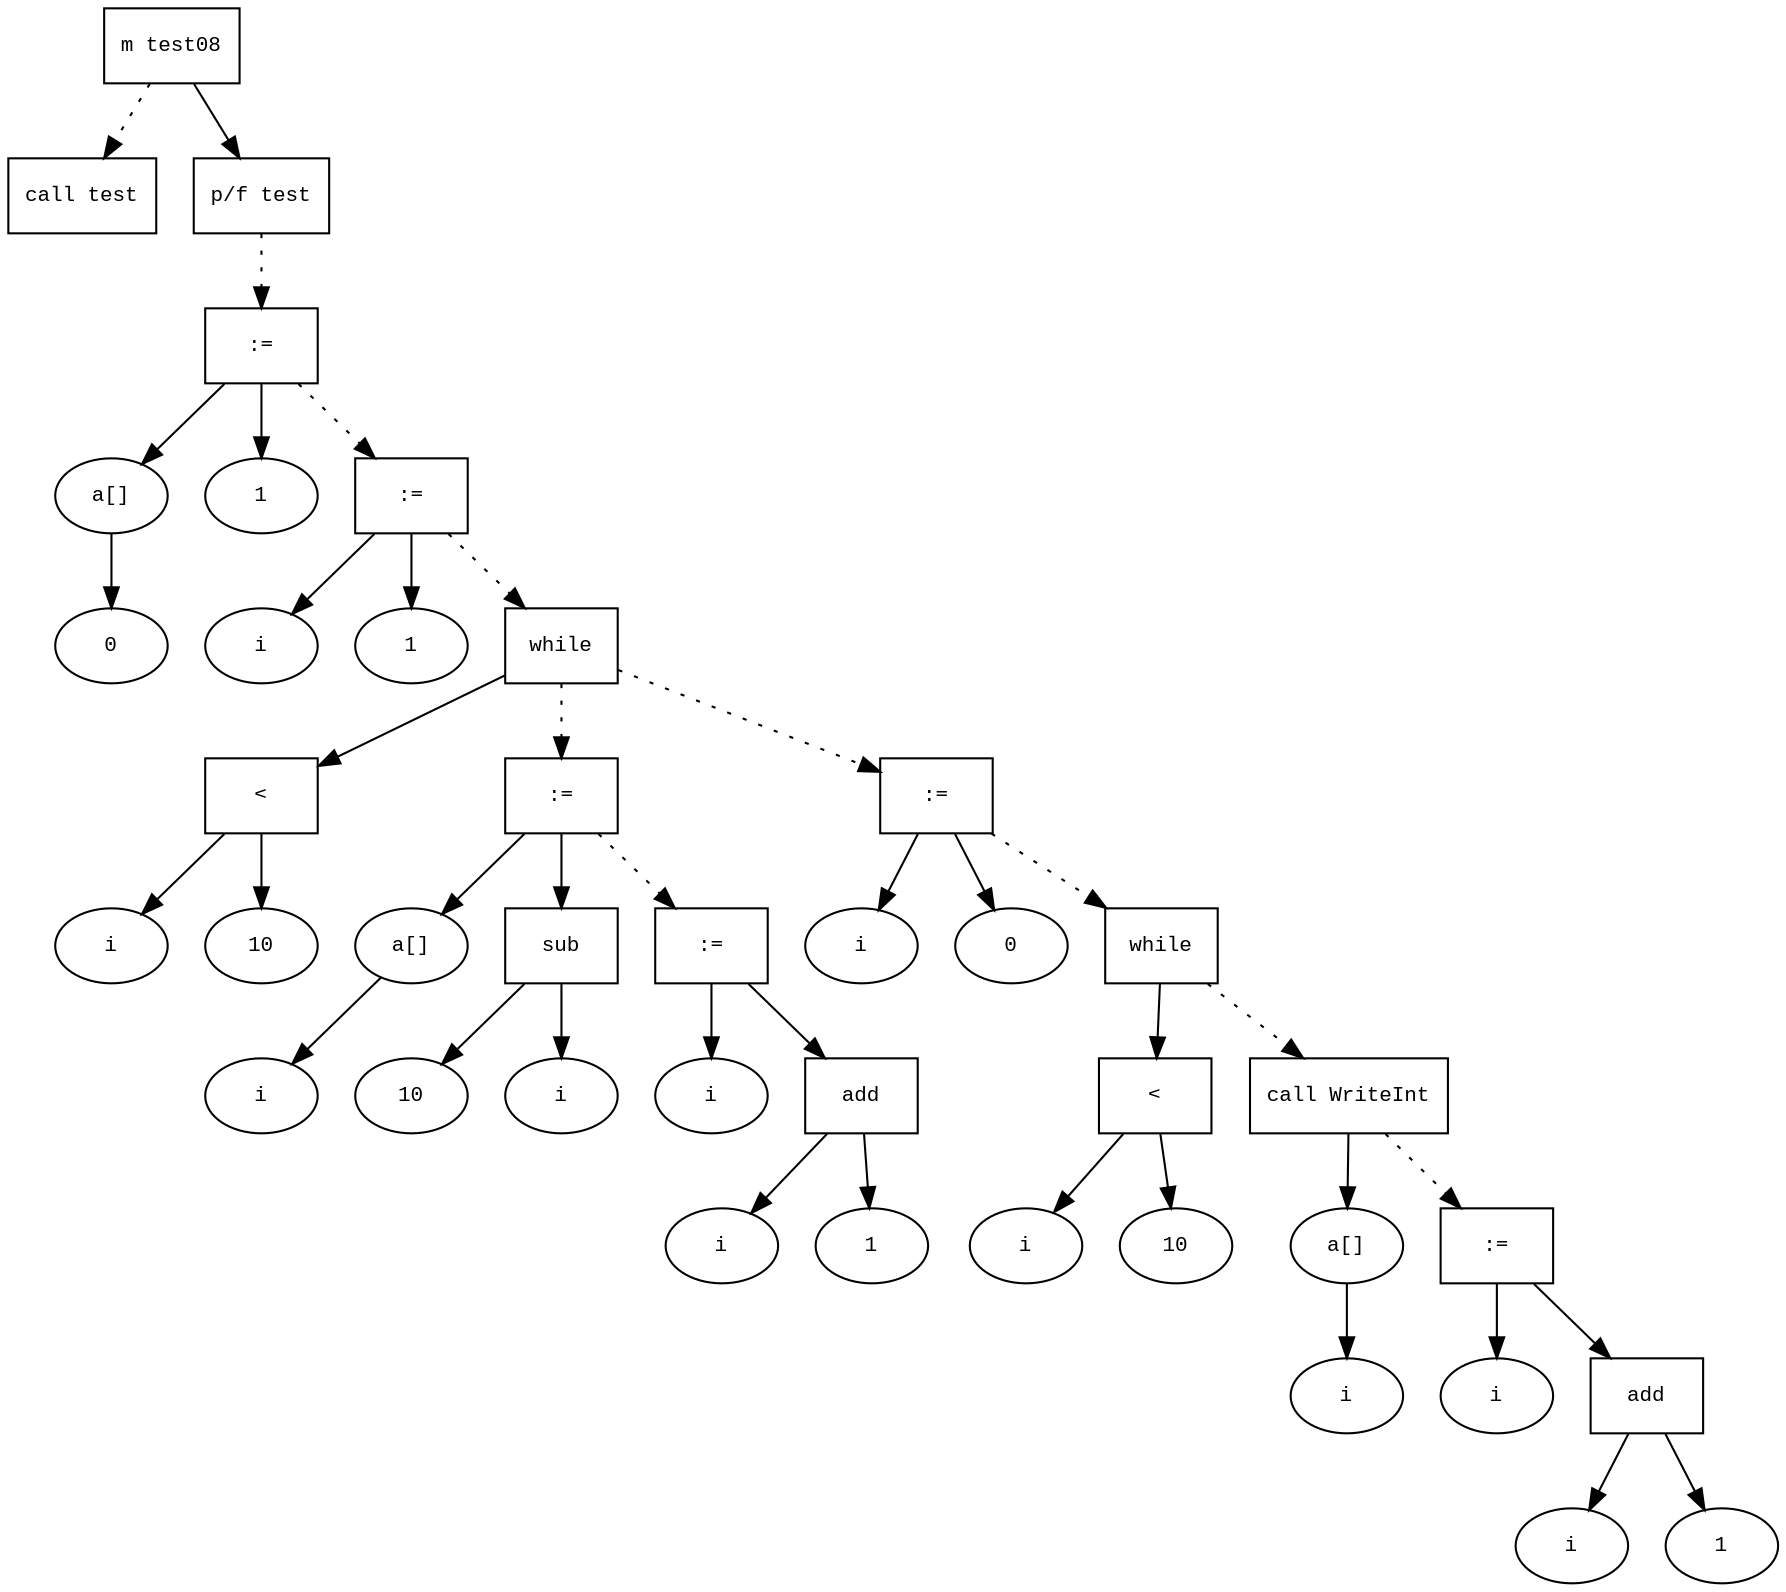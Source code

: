 digraph AST {
  graph [fontname="Times New Roman",fontsize=10];
  node  [fontname="Courier New",fontsize=10];
  edge  [fontname="Times New Roman",fontsize=10];

  node0 [label="m test08",shape=box];
  node43 [label="call test",shape=box];
  node0 -> node43 [style=dotted];
  node1 [label="p/f test",shape=box];
  node8 [label=":=",shape=box];
  node5 [label="a[]",shape=ellipse];
  node6 [label="0",shape=ellipse];
  node5-> node6;
  node8->node5;
  node7 [label="1",shape=ellipse];
  node8->node7;
  node1 -> node8 [style=dotted];
  node11 [label=":=",shape=box];
  node9 [label="i",shape=ellipse];
  node11->node9;
  node10 [label="1",shape=ellipse];
  node11->node10;
  node8 -> node11 [style=dotted];
  node26 [label="while",shape=box];
  node14 [label="<",shape=box];
  node12 [label="i",shape=ellipse];
  node14->node12;
  node13 [label="10",shape=ellipse];
  node14->node13;
  node26->node14;
  node20 [label=":=",shape=box];
  node15 [label="a[]",shape=ellipse];
  node16 [label="i",shape=ellipse];
  node15-> node16;
  node20->node15;
  node19 [label="sub",shape=box];
  node17 [label="10",shape=ellipse];
  node19->node17;
  node18 [label="i",shape=ellipse];
  node19->node18;
  node20->node19;
  node26 -> node20 [style=dotted];
  node25 [label=":=",shape=box];
  node21 [label="i",shape=ellipse];
  node25->node21;
  node24 [label="add",shape=box];
  node22 [label="i",shape=ellipse];
  node24->node22;
  node23 [label="1",shape=ellipse];
  node24->node23;
  node25->node24;
  node20 -> node25 [style=dotted];
  node11 -> node26 [style=dotted];
  node29 [label=":=",shape=box];
  node27 [label="i",shape=ellipse];
  node29->node27;
  node28 [label="0",shape=ellipse];
  node29->node28;
  node26 -> node29 [style=dotted];
  node42 [label="while",shape=box];
  node32 [label="<",shape=box];
  node30 [label="i",shape=ellipse];
  node32->node30;
  node31 [label="10",shape=ellipse];
  node32->node31;
  node42->node32;
  node33 [label="call WriteInt",shape=box];
  node34 [label="a[]",shape=ellipse];
  node35 [label="i",shape=ellipse];
  node34-> node35;
  node33->node34;
  node42 -> node33 [style=dotted];
  node41 [label=":=",shape=box];
  node37 [label="i",shape=ellipse];
  node41->node37;
  node40 [label="add",shape=box];
  node38 [label="i",shape=ellipse];
  node40->node38;
  node39 [label="1",shape=ellipse];
  node40->node39;
  node41->node40;
  node33 -> node41 [style=dotted];
  node29 -> node42 [style=dotted];
  node0 -> node1;
}
